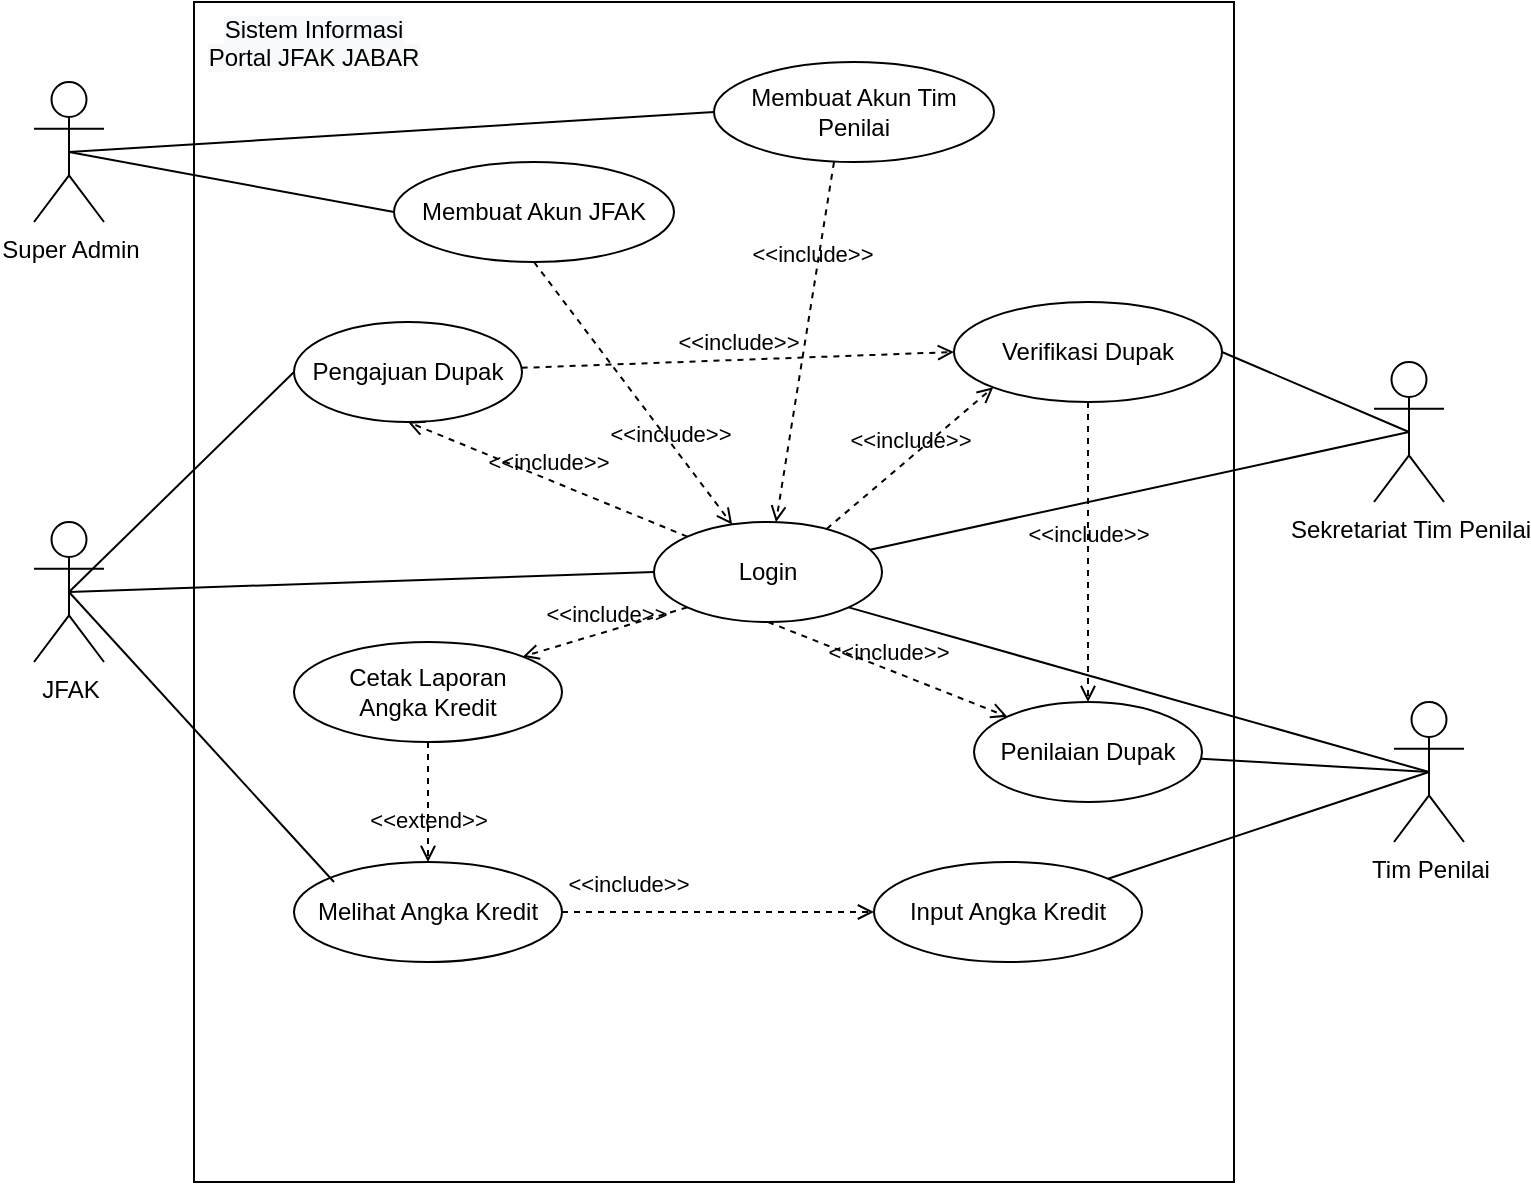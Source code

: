 <mxfile version="16.6.1" type="github">
  <diagram id="brVJHSIh_22UZP63rIWj" name="Page-1">
    <mxGraphModel dx="981" dy="520" grid="1" gridSize="10" guides="1" tooltips="1" connect="1" arrows="1" fold="1" page="1" pageScale="1" pageWidth="850" pageHeight="1100" math="0" shadow="0">
      <root>
        <mxCell id="0" />
        <mxCell id="1" parent="0" />
        <mxCell id="-eWhun7Y_J__UqD2DUOM-1" value="" style="rounded=0;whiteSpace=wrap;html=1;" parent="1" vertex="1">
          <mxGeometry x="160" y="80" width="520" height="590" as="geometry" />
        </mxCell>
        <mxCell id="fws8fyCeU1E8JUEmyzG6-6" value="Pengajuan Dupak" style="ellipse;whiteSpace=wrap;html=1;" parent="-eWhun7Y_J__UqD2DUOM-1" vertex="1">
          <mxGeometry x="50" y="160" width="114" height="50" as="geometry" />
        </mxCell>
        <mxCell id="fws8fyCeU1E8JUEmyzG6-1" value="Membuat Akun Tim Penilai" style="ellipse;whiteSpace=wrap;html=1;" parent="-eWhun7Y_J__UqD2DUOM-1" vertex="1">
          <mxGeometry x="260" y="30" width="140" height="50" as="geometry" />
        </mxCell>
        <mxCell id="BSZ65BOgL_fXcgfbVmW7-6" value="Verifikasi Dupak" style="ellipse;whiteSpace=wrap;html=1;" parent="-eWhun7Y_J__UqD2DUOM-1" vertex="1">
          <mxGeometry x="380" y="150" width="134" height="50" as="geometry" />
        </mxCell>
        <mxCell id="BSZ65BOgL_fXcgfbVmW7-10" value="&amp;lt;&amp;lt;include&amp;gt;&amp;gt;" style="html=1;verticalAlign=bottom;labelBackgroundColor=none;endArrow=open;endFill=0;dashed=1;rounded=0;entryX=0;entryY=0.5;entryDx=0;entryDy=0;" parent="-eWhun7Y_J__UqD2DUOM-1" source="fws8fyCeU1E8JUEmyzG6-6" target="BSZ65BOgL_fXcgfbVmW7-6" edge="1">
          <mxGeometry width="160" relative="1" as="geometry">
            <mxPoint x="190" y="410" as="sourcePoint" />
            <mxPoint x="350" y="410" as="targetPoint" />
          </mxGeometry>
        </mxCell>
        <mxCell id="fws8fyCeU1E8JUEmyzG6-8" value="Penilaian Dupak" style="ellipse;whiteSpace=wrap;html=1;" parent="-eWhun7Y_J__UqD2DUOM-1" vertex="1">
          <mxGeometry x="390" y="350" width="114" height="50" as="geometry" />
        </mxCell>
        <mxCell id="BSZ65BOgL_fXcgfbVmW7-11" value="&amp;lt;&amp;lt;include&amp;gt;&amp;gt;" style="html=1;verticalAlign=bottom;labelBackgroundColor=none;endArrow=open;endFill=0;dashed=1;rounded=0;entryX=0.5;entryY=0;entryDx=0;entryDy=0;exitX=0.5;exitY=1;exitDx=0;exitDy=0;" parent="-eWhun7Y_J__UqD2DUOM-1" source="BSZ65BOgL_fXcgfbVmW7-6" target="fws8fyCeU1E8JUEmyzG6-8" edge="1">
          <mxGeometry width="160" relative="1" as="geometry">
            <mxPoint x="200.0" y="305" as="sourcePoint" />
            <mxPoint x="330.0" y="305" as="targetPoint" />
            <mxPoint as="offset" />
          </mxGeometry>
        </mxCell>
        <mxCell id="BSZ65BOgL_fXcgfbVmW7-15" value="Login" style="ellipse;whiteSpace=wrap;html=1;" parent="-eWhun7Y_J__UqD2DUOM-1" vertex="1">
          <mxGeometry x="230" y="260" width="114" height="50" as="geometry" />
        </mxCell>
        <mxCell id="BSZ65BOgL_fXcgfbVmW7-16" value="&amp;lt;&amp;lt;include&amp;gt;&amp;gt;" style="html=1;verticalAlign=bottom;labelBackgroundColor=none;endArrow=open;endFill=0;dashed=1;rounded=0;" parent="-eWhun7Y_J__UqD2DUOM-1" target="BSZ65BOgL_fXcgfbVmW7-15" edge="1">
          <mxGeometry x="-0.383" y="-2" width="160" relative="1" as="geometry">
            <mxPoint x="320" y="80" as="sourcePoint" />
            <mxPoint x="320" y="220" as="targetPoint" />
            <mxPoint as="offset" />
          </mxGeometry>
        </mxCell>
        <mxCell id="BSZ65BOgL_fXcgfbVmW7-21" value="&amp;lt;&amp;lt;include&amp;gt;&amp;gt;" style="html=1;verticalAlign=bottom;labelBackgroundColor=none;endArrow=open;endFill=0;dashed=1;rounded=0;entryX=0.5;entryY=1;entryDx=0;entryDy=0;exitX=0;exitY=0;exitDx=0;exitDy=0;" parent="-eWhun7Y_J__UqD2DUOM-1" source="BSZ65BOgL_fXcgfbVmW7-15" target="fws8fyCeU1E8JUEmyzG6-6" edge="1">
          <mxGeometry width="160" relative="1" as="geometry">
            <mxPoint x="188" y="290" as="sourcePoint" />
            <mxPoint x="317" y="290" as="targetPoint" />
          </mxGeometry>
        </mxCell>
        <mxCell id="BSZ65BOgL_fXcgfbVmW7-22" value="&amp;lt;&amp;lt;include&amp;gt;&amp;gt;" style="html=1;verticalAlign=bottom;labelBackgroundColor=none;endArrow=open;endFill=0;dashed=1;rounded=0;entryX=0;entryY=1;entryDx=0;entryDy=0;exitX=0.757;exitY=0.069;exitDx=0;exitDy=0;exitPerimeter=0;" parent="-eWhun7Y_J__UqD2DUOM-1" source="BSZ65BOgL_fXcgfbVmW7-15" target="BSZ65BOgL_fXcgfbVmW7-6" edge="1">
          <mxGeometry width="160" relative="1" as="geometry">
            <mxPoint x="147" y="190" as="sourcePoint" />
            <mxPoint x="147" y="230" as="targetPoint" />
          </mxGeometry>
        </mxCell>
        <mxCell id="BSZ65BOgL_fXcgfbVmW7-3" value="Input Angka Kredit" style="ellipse;whiteSpace=wrap;html=1;" parent="-eWhun7Y_J__UqD2DUOM-1" vertex="1">
          <mxGeometry x="340" y="430" width="134" height="50" as="geometry" />
        </mxCell>
        <mxCell id="-eWhun7Y_J__UqD2DUOM-10" value="Membuat Akun JFAK" style="ellipse;whiteSpace=wrap;html=1;" parent="-eWhun7Y_J__UqD2DUOM-1" vertex="1">
          <mxGeometry x="100" y="80" width="140" height="50" as="geometry" />
        </mxCell>
        <mxCell id="BSZ65BOgL_fXcgfbVmW7-17" value="&amp;lt;&amp;lt;include&amp;gt;&amp;gt;" style="html=1;verticalAlign=bottom;labelBackgroundColor=none;endArrow=open;endFill=0;dashed=1;rounded=0;exitX=0.5;exitY=1;exitDx=0;exitDy=0;" parent="-eWhun7Y_J__UqD2DUOM-1" source="-eWhun7Y_J__UqD2DUOM-10" edge="1" target="BSZ65BOgL_fXcgfbVmW7-15">
          <mxGeometry x="0.414" y="-3" width="160" relative="1" as="geometry">
            <mxPoint x="327.66" y="190.35" as="sourcePoint" />
            <mxPoint x="240" y="260" as="targetPoint" />
            <mxPoint as="offset" />
          </mxGeometry>
        </mxCell>
        <mxCell id="HHIuylqrPV4Oy5eiKy7V-17" value="&amp;lt;&amp;lt;include&amp;gt;&amp;gt;" style="html=1;verticalAlign=bottom;labelBackgroundColor=none;endArrow=open;endFill=0;dashed=1;rounded=0;entryX=1;entryY=0;entryDx=0;entryDy=0;exitX=0;exitY=1;exitDx=0;exitDy=0;" parent="-eWhun7Y_J__UqD2DUOM-1" source="BSZ65BOgL_fXcgfbVmW7-15" target="BSZ65BOgL_fXcgfbVmW7-8" edge="1">
          <mxGeometry width="160" relative="1" as="geometry">
            <mxPoint x="239.786" y="192.95" as="sourcePoint" />
            <mxPoint x="227.0" y="230" as="targetPoint" />
          </mxGeometry>
        </mxCell>
        <mxCell id="BSZ65BOgL_fXcgfbVmW7-8" value="Cetak Laporan&lt;br&gt;Angka Kredit" style="ellipse;whiteSpace=wrap;html=1;" parent="-eWhun7Y_J__UqD2DUOM-1" vertex="1">
          <mxGeometry x="50" y="320" width="134" height="50" as="geometry" />
        </mxCell>
        <mxCell id="BSZ65BOgL_fXcgfbVmW7-2" value="Melihat Angka Kredit" style="ellipse;whiteSpace=wrap;html=1;" parent="-eWhun7Y_J__UqD2DUOM-1" vertex="1">
          <mxGeometry x="50" y="430" width="134" height="50" as="geometry" />
        </mxCell>
        <mxCell id="BSZ65BOgL_fXcgfbVmW7-9" value="&amp;lt;&amp;lt;extend&amp;gt;&amp;gt;" style="html=1;verticalAlign=bottom;labelBackgroundColor=none;endArrow=open;endFill=0;dashed=1;rounded=0;" parent="-eWhun7Y_J__UqD2DUOM-1" source="BSZ65BOgL_fXcgfbVmW7-8" target="BSZ65BOgL_fXcgfbVmW7-2" edge="1">
          <mxGeometry x="0.6" width="160" relative="1" as="geometry">
            <mxPoint x="133" y="330" as="sourcePoint" />
            <mxPoint x="340" y="570" as="targetPoint" />
            <mxPoint as="offset" />
          </mxGeometry>
        </mxCell>
        <mxCell id="BSZ65BOgL_fXcgfbVmW7-13" value="&amp;lt;&amp;lt;include&amp;gt;&amp;gt;" style="html=1;verticalAlign=bottom;labelBackgroundColor=none;endArrow=open;endFill=0;dashed=1;rounded=0;entryX=0;entryY=0.5;entryDx=0;entryDy=0;" parent="-eWhun7Y_J__UqD2DUOM-1" source="BSZ65BOgL_fXcgfbVmW7-2" target="BSZ65BOgL_fXcgfbVmW7-3" edge="1">
          <mxGeometry x="-0.583" y="5" width="160" relative="1" as="geometry">
            <mxPoint x="200" y="305" as="sourcePoint" />
            <mxPoint x="330" y="305" as="targetPoint" />
            <mxPoint as="offset" />
          </mxGeometry>
        </mxCell>
        <mxCell id="-eWhun7Y_J__UqD2DUOM-2" value="&lt;span style=&quot;color: rgb(0 , 0 , 0) ; font-family: &amp;#34;helvetica&amp;#34; ; font-size: 12px ; font-style: normal ; font-weight: 400 ; letter-spacing: normal ; text-indent: 0px ; text-transform: none ; word-spacing: 0px ; background-color: rgb(248 , 249 , 250) ; display: inline ; float: none&quot;&gt;Sistem Informasi Portal JFAK JABAR&lt;/span&gt;" style="text;whiteSpace=wrap;html=1;align=center;" parent="-eWhun7Y_J__UqD2DUOM-1" vertex="1">
          <mxGeometry width="120" height="30" as="geometry" />
        </mxCell>
        <mxCell id="zhk3VlagI6CtbKFMnIKy-5" value="&amp;lt;&amp;lt;include&amp;gt;&amp;gt;" style="html=1;verticalAlign=bottom;labelBackgroundColor=none;endArrow=open;endFill=0;dashed=1;rounded=0;entryX=0;entryY=0;entryDx=0;entryDy=0;exitX=0.5;exitY=1;exitDx=0;exitDy=0;" edge="1" parent="-eWhun7Y_J__UqD2DUOM-1" source="BSZ65BOgL_fXcgfbVmW7-15" target="fws8fyCeU1E8JUEmyzG6-8">
          <mxGeometry width="160" relative="1" as="geometry">
            <mxPoint x="326.298" y="273.45" as="sourcePoint" />
            <mxPoint x="409.497" y="202.63" as="targetPoint" />
          </mxGeometry>
        </mxCell>
        <mxCell id="-eWhun7Y_J__UqD2DUOM-3" value="JFAK" style="shape=umlActor;verticalLabelPosition=bottom;verticalAlign=top;html=1;outlineConnect=0;" parent="1" vertex="1">
          <mxGeometry x="80" y="340" width="35" height="70" as="geometry" />
        </mxCell>
        <mxCell id="-eWhun7Y_J__UqD2DUOM-7" value="Tim Penilai" style="shape=umlActor;verticalLabelPosition=bottom;verticalAlign=top;html=1;outlineConnect=0;" parent="1" vertex="1">
          <mxGeometry x="760" y="430" width="35" height="70" as="geometry" />
        </mxCell>
        <mxCell id="-eWhun7Y_J__UqD2DUOM-9" value="Super Admin" style="shape=umlActor;verticalLabelPosition=bottom;verticalAlign=top;html=1;outlineConnect=0;" parent="1" vertex="1">
          <mxGeometry x="80" y="120" width="35" height="70" as="geometry" />
        </mxCell>
        <mxCell id="fws8fyCeU1E8JUEmyzG6-2" value="" style="endArrow=none;html=1;rounded=0;exitX=0.5;exitY=0.5;exitDx=0;exitDy=0;exitPerimeter=0;entryX=0;entryY=0.5;entryDx=0;entryDy=0;" parent="1" source="-eWhun7Y_J__UqD2DUOM-9" target="-eWhun7Y_J__UqD2DUOM-10" edge="1">
          <mxGeometry width="50" height="50" relative="1" as="geometry">
            <mxPoint x="398" y="140" as="sourcePoint" />
            <mxPoint x="448" y="90" as="targetPoint" />
          </mxGeometry>
        </mxCell>
        <mxCell id="fws8fyCeU1E8JUEmyzG6-3" value="" style="endArrow=none;html=1;rounded=0;exitX=0.5;exitY=0.5;exitDx=0;exitDy=0;exitPerimeter=0;entryX=0;entryY=0.5;entryDx=0;entryDy=0;" parent="1" source="-eWhun7Y_J__UqD2DUOM-9" target="fws8fyCeU1E8JUEmyzG6-1" edge="1">
          <mxGeometry width="50" height="50" relative="1" as="geometry">
            <mxPoint x="745.5" y="265" as="sourcePoint" />
            <mxPoint x="498" y="265" as="targetPoint" />
          </mxGeometry>
        </mxCell>
        <mxCell id="fws8fyCeU1E8JUEmyzG6-7" value="" style="endArrow=none;html=1;rounded=0;exitX=0;exitY=0.5;exitDx=0;exitDy=0;entryX=0.5;entryY=0.5;entryDx=0;entryDy=0;entryPerimeter=0;" parent="1" source="fws8fyCeU1E8JUEmyzG6-6" target="-eWhun7Y_J__UqD2DUOM-3" edge="1">
          <mxGeometry width="50" height="50" relative="1" as="geometry">
            <mxPoint x="393" y="375" as="sourcePoint" />
            <mxPoint x="111.5" y="435" as="targetPoint" />
          </mxGeometry>
        </mxCell>
        <mxCell id="fws8fyCeU1E8JUEmyzG6-9" value="" style="endArrow=none;html=1;rounded=0;exitX=0.5;exitY=0.5;exitDx=0;exitDy=0;exitPerimeter=0;" parent="1" source="-eWhun7Y_J__UqD2DUOM-7" target="fws8fyCeU1E8JUEmyzG6-8" edge="1">
          <mxGeometry width="50" height="50" relative="1" as="geometry">
            <mxPoint x="276" y="455" as="sourcePoint" />
            <mxPoint x="111.5" y="435" as="targetPoint" />
          </mxGeometry>
        </mxCell>
        <mxCell id="BSZ65BOgL_fXcgfbVmW7-1" value="Sekretariat Tim Penilai" style="shape=umlActor;verticalLabelPosition=bottom;verticalAlign=top;html=1;outlineConnect=0;" parent="1" vertex="1">
          <mxGeometry x="750" y="260" width="35" height="70" as="geometry" />
        </mxCell>
        <mxCell id="BSZ65BOgL_fXcgfbVmW7-4" value="" style="endArrow=none;html=1;rounded=0;exitX=0.5;exitY=0.5;exitDx=0;exitDy=0;exitPerimeter=0;" parent="1" source="-eWhun7Y_J__UqD2DUOM-7" target="BSZ65BOgL_fXcgfbVmW7-3" edge="1">
          <mxGeometry width="50" height="50" relative="1" as="geometry">
            <mxPoint x="747.5" y="435" as="sourcePoint" />
            <mxPoint x="605.877" y="397.862" as="targetPoint" />
          </mxGeometry>
        </mxCell>
        <mxCell id="BSZ65BOgL_fXcgfbVmW7-5" value="" style="endArrow=none;html=1;rounded=0;entryX=0.5;entryY=0.5;entryDx=0;entryDy=0;entryPerimeter=0;" parent="1" target="-eWhun7Y_J__UqD2DUOM-3" edge="1">
          <mxGeometry width="50" height="50" relative="1" as="geometry">
            <mxPoint x="230" y="520" as="sourcePoint" />
            <mxPoint x="111.5" y="435" as="targetPoint" />
          </mxGeometry>
        </mxCell>
        <mxCell id="BSZ65BOgL_fXcgfbVmW7-7" value="" style="endArrow=none;html=1;rounded=0;exitX=0.5;exitY=0.5;exitDx=0;exitDy=0;exitPerimeter=0;entryX=1;entryY=0.5;entryDx=0;entryDy=0;" parent="1" source="BSZ65BOgL_fXcgfbVmW7-1" target="BSZ65BOgL_fXcgfbVmW7-6" edge="1">
          <mxGeometry width="50" height="50" relative="1" as="geometry">
            <mxPoint x="747.5" y="255" as="sourcePoint" />
            <mxPoint x="545.671" y="286.581" as="targetPoint" />
          </mxGeometry>
        </mxCell>
        <mxCell id="BSZ65BOgL_fXcgfbVmW7-18" value="" style="endArrow=none;html=1;rounded=0;entryX=0.5;entryY=0.5;entryDx=0;entryDy=0;entryPerimeter=0;exitX=0;exitY=0.5;exitDx=0;exitDy=0;" parent="1" source="BSZ65BOgL_fXcgfbVmW7-15" target="-eWhun7Y_J__UqD2DUOM-3" edge="1">
          <mxGeometry width="50" height="50" relative="1" as="geometry">
            <mxPoint x="296.543" y="402.611" as="sourcePoint" />
            <mxPoint x="111.5" y="435" as="targetPoint" />
          </mxGeometry>
        </mxCell>
        <mxCell id="BSZ65BOgL_fXcgfbVmW7-20" value="" style="endArrow=none;html=1;rounded=0;exitX=0.5;exitY=0.5;exitDx=0;exitDy=0;exitPerimeter=0;" parent="1" source="BSZ65BOgL_fXcgfbVmW7-1" target="BSZ65BOgL_fXcgfbVmW7-15" edge="1">
          <mxGeometry width="50" height="50" relative="1" as="geometry">
            <mxPoint x="740" y="420" as="sourcePoint" />
            <mxPoint x="111.5" y="335" as="targetPoint" />
          </mxGeometry>
        </mxCell>
        <mxCell id="HHIuylqrPV4Oy5eiKy7V-18" value="" style="endArrow=none;html=1;rounded=0;exitX=0.5;exitY=0.5;exitDx=0;exitDy=0;exitPerimeter=0;entryX=1;entryY=1;entryDx=0;entryDy=0;" parent="1" source="-eWhun7Y_J__UqD2DUOM-7" target="BSZ65BOgL_fXcgfbVmW7-15" edge="1">
          <mxGeometry width="50" height="50" relative="1" as="geometry">
            <mxPoint x="740" y="430" as="sourcePoint" />
            <mxPoint x="581" y="497" as="targetPoint" />
          </mxGeometry>
        </mxCell>
      </root>
    </mxGraphModel>
  </diagram>
</mxfile>
